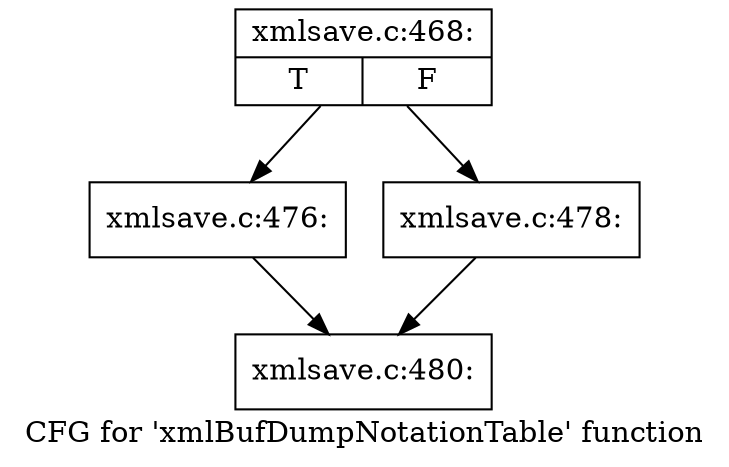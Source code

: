 digraph "CFG for 'xmlBufDumpNotationTable' function" {
	label="CFG for 'xmlBufDumpNotationTable' function";

	Node0x56663f0 [shape=record,label="{xmlsave.c:468:|{<s0>T|<s1>F}}"];
	Node0x56663f0 -> Node0x5680b20;
	Node0x56663f0 -> Node0x5680e30;
	Node0x5680b20 [shape=record,label="{xmlsave.c:476:}"];
	Node0x5680b20 -> Node0x565c760;
	Node0x5680e30 [shape=record,label="{xmlsave.c:478:}"];
	Node0x5680e30 -> Node0x565c760;
	Node0x565c760 [shape=record,label="{xmlsave.c:480:}"];
}
